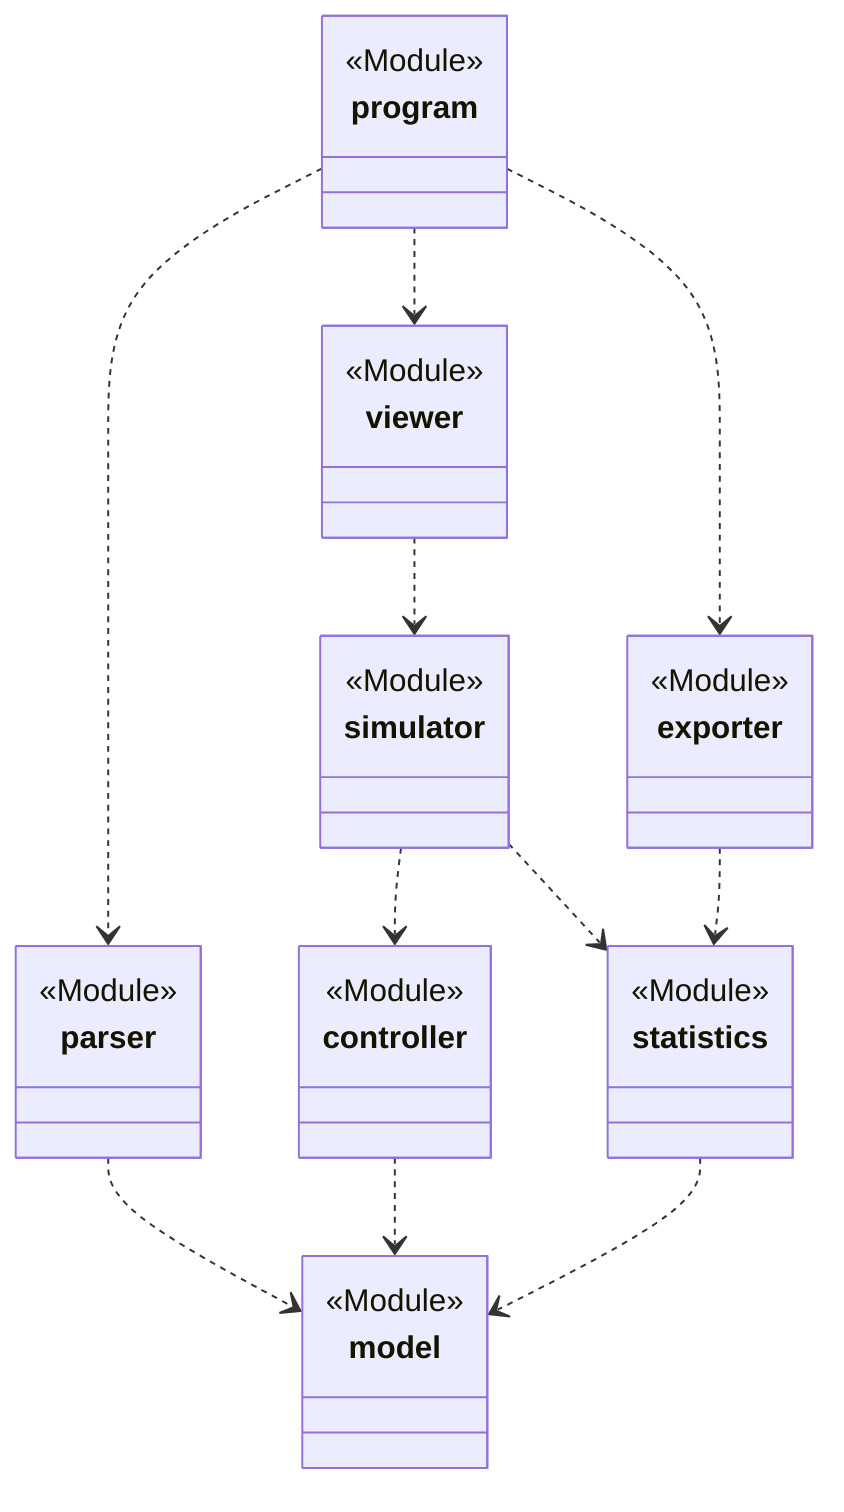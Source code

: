 classDiagram 
    class model
    class parser
    class controller
    class simulator
    class statistics
    class viewer
    class program
    class exporter

    <<Module>> model
    <<Module>> parser
    <<Module>> controller
    <<Module>> simulator
    <<Module>> statistics
    <<Module>> viewer
    <<Module>> program
    <<Module>> exporter

    parser ..> model
    controller ..> model
    statistics ..> model
    viewer ..> simulator
    simulator ..> controller
    simulator ..> statistics
    program ..> parser
    program ..> viewer
    program ..> exporter
    exporter ..> statistics